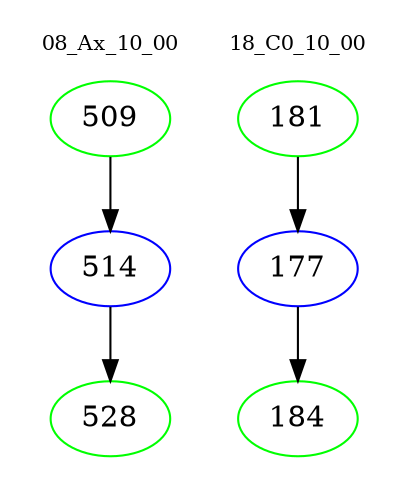 digraph{
subgraph cluster_0 {
color = white
label = "08_Ax_10_00";
fontsize=10;
T0_509 [label="509", color="green"]
T0_509 -> T0_514 [color="black"]
T0_514 [label="514", color="blue"]
T0_514 -> T0_528 [color="black"]
T0_528 [label="528", color="green"]
}
subgraph cluster_1 {
color = white
label = "18_C0_10_00";
fontsize=10;
T1_181 [label="181", color="green"]
T1_181 -> T1_177 [color="black"]
T1_177 [label="177", color="blue"]
T1_177 -> T1_184 [color="black"]
T1_184 [label="184", color="green"]
}
}
